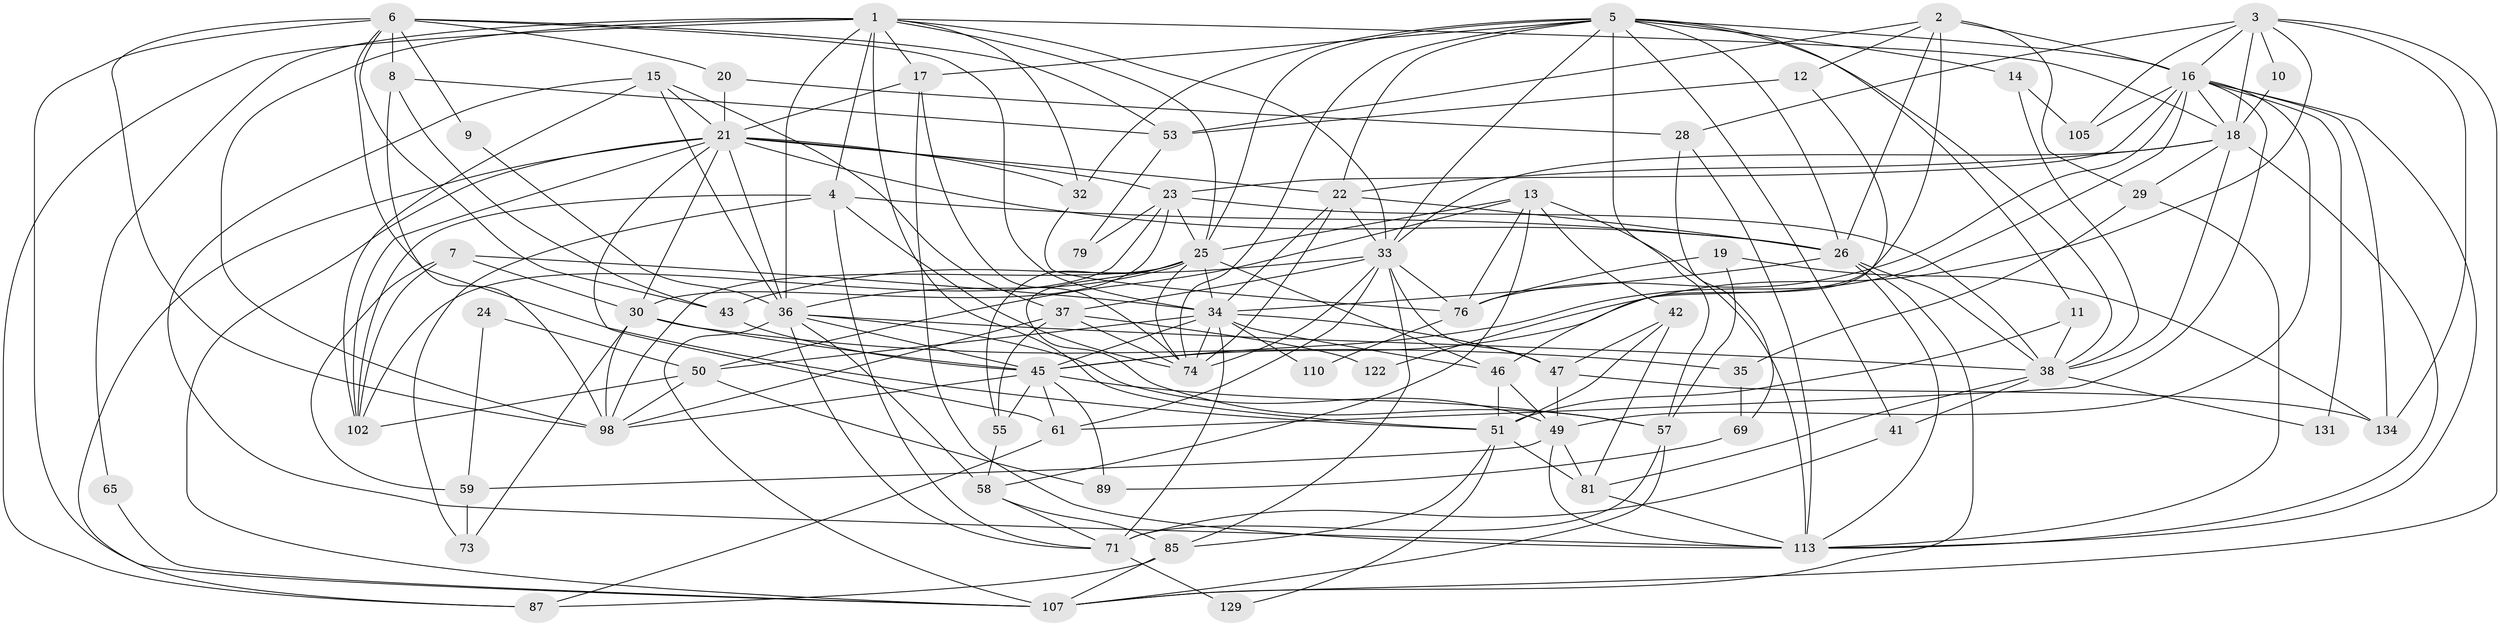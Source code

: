 // original degree distribution, {6: 0.1388888888888889, 2: 0.1527777777777778, 3: 0.2569444444444444, 5: 0.1736111111111111, 4: 0.24305555555555555, 7: 0.027777777777777776, 8: 0.006944444444444444}
// Generated by graph-tools (version 1.1) at 2025/18/03/04/25 18:18:59]
// undirected, 72 vertices, 208 edges
graph export_dot {
graph [start="1"]
  node [color=gray90,style=filled];
  1 [super="+27+92"];
  2;
  3 [super="+84"];
  4 [super="+128"];
  5 [super="+44+39"];
  6 [super="+103"];
  7 [super="+62"];
  8;
  9;
  10;
  11 [super="+60"];
  12;
  13 [super="+112"];
  14;
  15 [super="+68"];
  16 [super="+143+63"];
  17 [super="+31"];
  18 [super="+75"];
  19;
  20;
  21 [super="+52"];
  22 [super="+135+70"];
  23 [super="+88+124"];
  24;
  25 [super="+93+40"];
  26 [super="+120+95"];
  28;
  29;
  30 [super="+133+48"];
  32;
  33 [super="+114"];
  34 [super="+80+83"];
  35;
  36 [super="+56+66"];
  37 [super="+72"];
  38 [super="+90+116+64"];
  41;
  42;
  43;
  45 [super="+67"];
  46 [super="+138+111"];
  47 [super="+104"];
  49 [super="+99"];
  50;
  51 [super="+106"];
  53;
  55;
  57 [super="+94"];
  58 [super="+82"];
  59;
  61 [super="+100"];
  65;
  69;
  71 [super="+96+144"];
  73;
  74 [super="+119+77"];
  76 [super="+101"];
  79;
  81;
  85 [super="+97"];
  87 [super="+126"];
  89;
  98 [super="+115+142"];
  102 [super="+123"];
  105;
  107 [super="+118"];
  110;
  113 [super="+127"];
  122;
  129;
  131;
  134;
  1 -- 65;
  1 -- 32;
  1 -- 51;
  1 -- 4;
  1 -- 98;
  1 -- 17;
  1 -- 33;
  1 -- 18;
  1 -- 87;
  1 -- 25;
  1 -- 36;
  2 -- 29;
  2 -- 12;
  2 -- 53;
  2 -- 122;
  2 -- 16;
  2 -- 26;
  3 -- 45;
  3 -- 16;
  3 -- 18;
  3 -- 134;
  3 -- 105;
  3 -- 10;
  3 -- 107;
  3 -- 28;
  4 -- 74;
  4 -- 102;
  4 -- 71;
  4 -- 73;
  4 -- 26;
  5 -- 17;
  5 -- 41;
  5 -- 38;
  5 -- 11;
  5 -- 14;
  5 -- 57 [weight=2];
  5 -- 32;
  5 -- 33;
  5 -- 22;
  5 -- 16;
  5 -- 74;
  5 -- 26;
  5 -- 25;
  6 -- 98;
  6 -- 8;
  6 -- 9;
  6 -- 43;
  6 -- 107;
  6 -- 51;
  6 -- 20;
  6 -- 53;
  6 -- 34;
  7 -- 102 [weight=2];
  7 -- 59;
  7 -- 30;
  7 -- 34;
  8 -- 43;
  8 -- 53;
  8 -- 98;
  9 -- 36;
  10 -- 18;
  11 -- 51;
  11 -- 38 [weight=2];
  12 -- 53;
  12 -- 46;
  13 -- 113;
  13 -- 42;
  13 -- 25;
  13 -- 50;
  13 -- 76;
  13 -- 58;
  14 -- 38;
  14 -- 105;
  15 -- 37;
  15 -- 113;
  15 -- 36;
  15 -- 102;
  15 -- 21;
  16 -- 134;
  16 -- 131;
  16 -- 18;
  16 -- 105;
  16 -- 113;
  16 -- 23;
  16 -- 45;
  16 -- 76;
  16 -- 61;
  16 -- 49;
  17 -- 113;
  17 -- 74;
  17 -- 21;
  18 -- 29;
  18 -- 113;
  18 -- 22;
  18 -- 33;
  18 -- 38;
  19 -- 76;
  19 -- 134;
  19 -- 57;
  20 -- 28;
  20 -- 21;
  21 -- 107;
  21 -- 26;
  21 -- 32;
  21 -- 36;
  21 -- 102;
  21 -- 22;
  21 -- 23;
  21 -- 87;
  21 -- 61;
  21 -- 30;
  22 -- 33;
  22 -- 34;
  22 -- 74 [weight=2];
  22 -- 26;
  23 -- 30;
  23 -- 102;
  23 -- 79;
  23 -- 25;
  23 -- 38;
  24 -- 50;
  24 -- 59;
  25 -- 55;
  25 -- 34;
  25 -- 98;
  25 -- 36;
  25 -- 74;
  25 -- 46;
  25 -- 57;
  26 -- 38;
  26 -- 113;
  26 -- 34;
  26 -- 107;
  28 -- 69;
  28 -- 113;
  29 -- 35;
  29 -- 113;
  30 -- 98;
  30 -- 73;
  30 -- 35;
  30 -- 45;
  32 -- 76;
  33 -- 43;
  33 -- 37;
  33 -- 74;
  33 -- 47 [weight=2];
  33 -- 85;
  33 -- 61;
  33 -- 76;
  34 -- 45;
  34 -- 46;
  34 -- 110;
  34 -- 50;
  34 -- 74;
  34 -- 71;
  34 -- 47;
  35 -- 69;
  36 -- 49;
  36 -- 71;
  36 -- 58;
  36 -- 107;
  36 -- 45;
  36 -- 38 [weight=2];
  37 -- 55;
  37 -- 74;
  37 -- 122;
  37 -- 98;
  38 -- 81;
  38 -- 41;
  38 -- 131;
  41 -- 71;
  42 -- 51;
  42 -- 47;
  42 -- 81;
  43 -- 45;
  45 -- 89;
  45 -- 98;
  45 -- 55;
  45 -- 61;
  45 -- 57;
  46 -- 51;
  46 -- 49;
  47 -- 49;
  47 -- 134;
  49 -- 59;
  49 -- 81;
  49 -- 113;
  50 -- 89;
  50 -- 102;
  50 -- 98;
  51 -- 81;
  51 -- 129;
  51 -- 85;
  53 -- 79;
  55 -- 58;
  57 -- 71;
  57 -- 107;
  58 -- 71;
  58 -- 85;
  59 -- 73;
  61 -- 87;
  65 -- 107;
  69 -- 89;
  71 -- 129;
  76 -- 110;
  81 -- 113;
  85 -- 107;
  85 -- 87;
}
